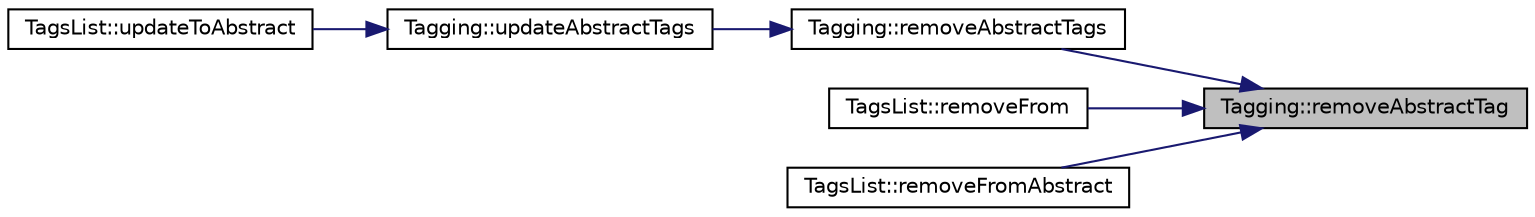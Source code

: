 digraph "Tagging::removeAbstractTag"
{
 // INTERACTIVE_SVG=YES
 // LATEX_PDF_SIZE
  edge [fontname="Helvetica",fontsize="10",labelfontname="Helvetica",labelfontsize="10"];
  node [fontname="Helvetica",fontsize="10",shape=record];
  rankdir="RL";
  Node197 [label="Tagging::removeAbstractTag",height=0.2,width=0.4,color="black", fillcolor="grey75", style="filled", fontcolor="black",tooltip=" "];
  Node197 -> Node198 [dir="back",color="midnightblue",fontsize="10",style="solid",fontname="Helvetica"];
  Node198 [label="Tagging::removeAbstractTags",height=0.2,width=0.4,color="black", fillcolor="white", style="filled",URL="$class_tagging.html#abebfcef5989f504f84dfb151cf06639b",tooltip=" "];
  Node198 -> Node199 [dir="back",color="midnightblue",fontsize="10",style="solid",fontname="Helvetica"];
  Node199 [label="Tagging::updateAbstractTags",height=0.2,width=0.4,color="black", fillcolor="white", style="filled",URL="$class_tagging.html#ac9d08197884f6bd09afe8e84cde5827e",tooltip=" "];
  Node199 -> Node200 [dir="back",color="midnightblue",fontsize="10",style="solid",fontname="Helvetica"];
  Node200 [label="TagsList::updateToAbstract",height=0.2,width=0.4,color="black", fillcolor="white", style="filled",URL="$class_tags_list.html#a8a9246dd7a10fe7e3f36b0ee40b4dba9",tooltip=" "];
  Node197 -> Node201 [dir="back",color="midnightblue",fontsize="10",style="solid",fontname="Helvetica"];
  Node201 [label="TagsList::removeFrom",height=0.2,width=0.4,color="black", fillcolor="white", style="filled",URL="$class_tags_list.html#a2d12d5f044db2df95d868de4104984a1",tooltip=" "];
  Node197 -> Node202 [dir="back",color="midnightblue",fontsize="10",style="solid",fontname="Helvetica"];
  Node202 [label="TagsList::removeFromAbstract",height=0.2,width=0.4,color="black", fillcolor="white", style="filled",URL="$class_tags_list.html#adf655c1ba80195d9df464b96053d2d02",tooltip=" "];
}
